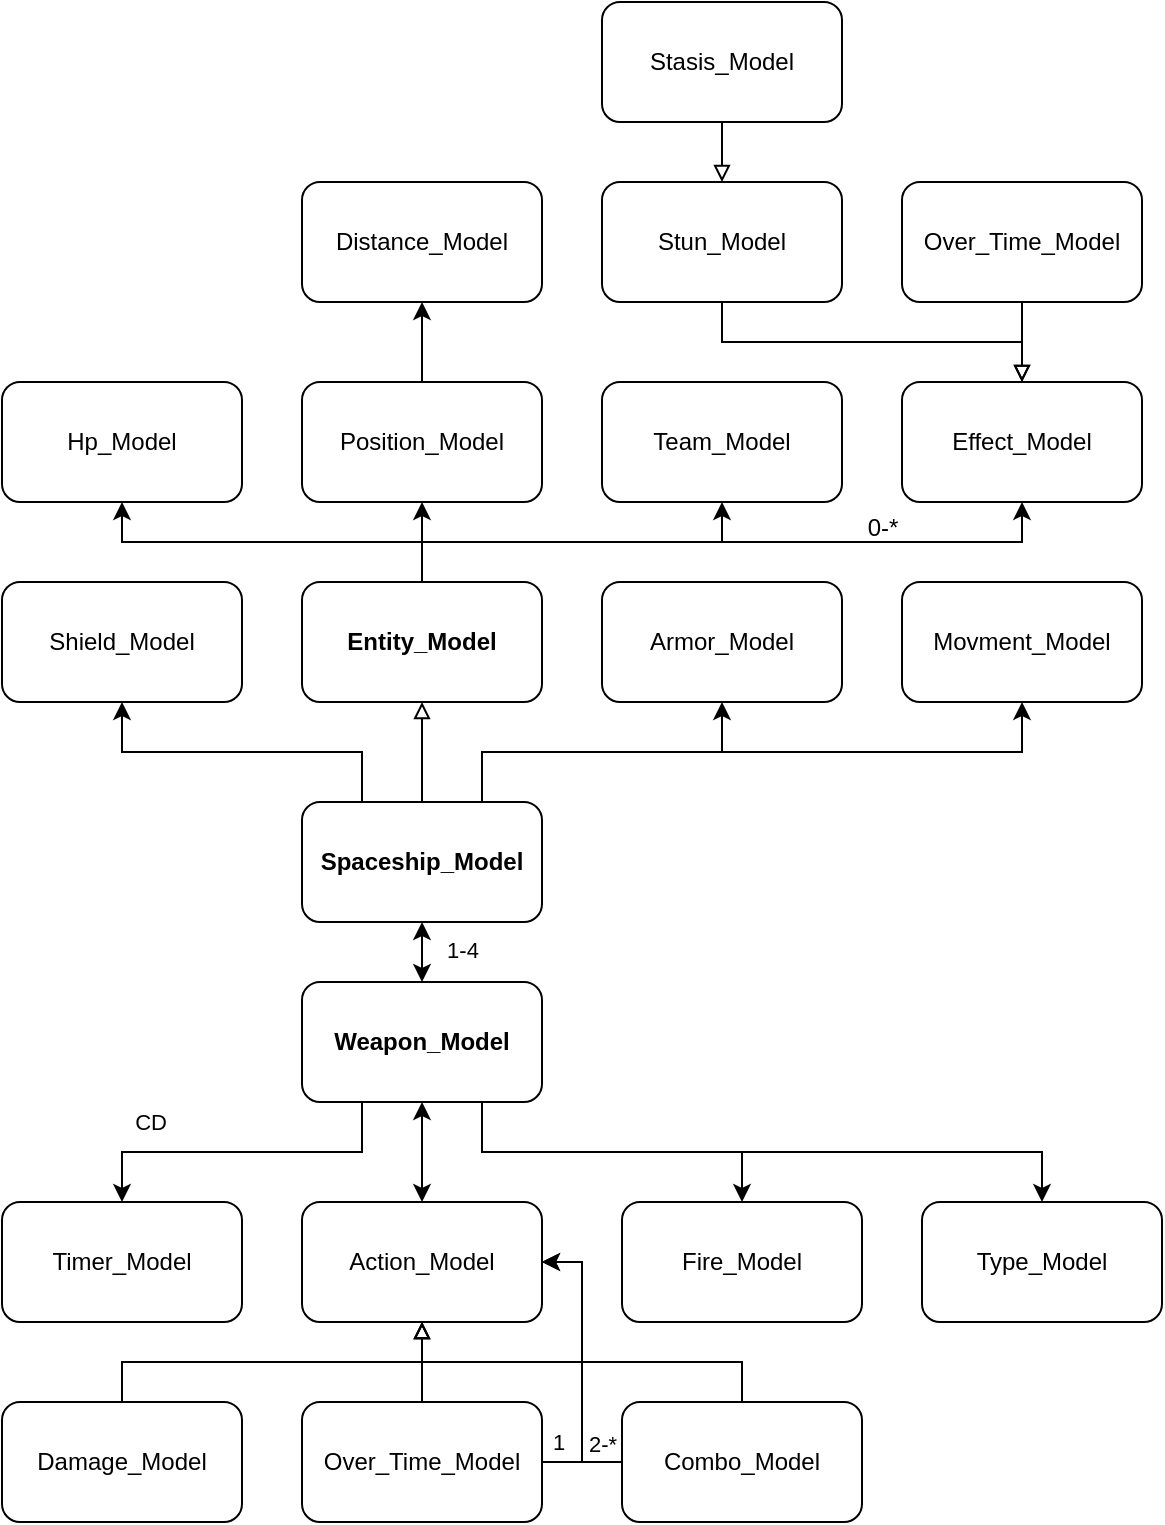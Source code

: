 <mxfile version="24.7.5">
  <diagram name="Page-1" id="HnwyvjEURP4HyZZewURH">
    <mxGraphModel dx="1158" dy="639" grid="1" gridSize="10" guides="1" tooltips="1" connect="1" arrows="1" fold="1" page="1" pageScale="1" pageWidth="850" pageHeight="1100" math="0" shadow="0">
      <root>
        <mxCell id="0" />
        <mxCell id="1" parent="0" />
        <mxCell id="73mF63VnfrHL32Zouw08-20" style="edgeStyle=orthogonalEdgeStyle;rounded=0;orthogonalLoop=1;jettySize=auto;html=1;exitX=0.5;exitY=1;exitDx=0;exitDy=0;entryX=0.5;entryY=0;entryDx=0;entryDy=0;startArrow=classic;startFill=1;" parent="1" source="73mF63VnfrHL32Zouw08-2" target="73mF63VnfrHL32Zouw08-13" edge="1">
          <mxGeometry relative="1" as="geometry" />
        </mxCell>
        <mxCell id="73mF63VnfrHL32Zouw08-21" value="1-4&lt;div&gt;&lt;br&gt;&lt;/div&gt;" style="edgeLabel;html=1;align=center;verticalAlign=middle;resizable=0;points=[];" parent="73mF63VnfrHL32Zouw08-20" vertex="1" connectable="0">
          <mxGeometry x="-0.374" relative="1" as="geometry">
            <mxPoint x="20" y="11" as="offset" />
          </mxGeometry>
        </mxCell>
        <mxCell id="73mF63VnfrHL32Zouw08-23" style="edgeStyle=orthogonalEdgeStyle;rounded=0;orthogonalLoop=1;jettySize=auto;html=1;exitX=0.25;exitY=0;exitDx=0;exitDy=0;entryX=0.5;entryY=1;entryDx=0;entryDy=0;" parent="1" source="73mF63VnfrHL32Zouw08-2" target="73mF63VnfrHL32Zouw08-12" edge="1">
          <mxGeometry relative="1" as="geometry" />
        </mxCell>
        <mxCell id="73mF63VnfrHL32Zouw08-24" style="edgeStyle=orthogonalEdgeStyle;rounded=0;orthogonalLoop=1;jettySize=auto;html=1;exitX=0.75;exitY=0;exitDx=0;exitDy=0;entryX=0.5;entryY=1;entryDx=0;entryDy=0;" parent="1" source="73mF63VnfrHL32Zouw08-2" target="73mF63VnfrHL32Zouw08-11" edge="1">
          <mxGeometry relative="1" as="geometry" />
        </mxCell>
        <mxCell id="73mF63VnfrHL32Zouw08-25" style="edgeStyle=orthogonalEdgeStyle;rounded=0;orthogonalLoop=1;jettySize=auto;html=1;exitX=0.5;exitY=0;exitDx=0;exitDy=0;entryX=0.5;entryY=1;entryDx=0;entryDy=0;endArrow=block;endFill=0;" parent="1" source="73mF63VnfrHL32Zouw08-2" target="73mF63VnfrHL32Zouw08-3" edge="1">
          <mxGeometry relative="1" as="geometry" />
        </mxCell>
        <mxCell id="idkshxeM3-236qNSYfwM-26" style="edgeStyle=orthogonalEdgeStyle;rounded=0;orthogonalLoop=1;jettySize=auto;html=1;exitX=0.75;exitY=0;exitDx=0;exitDy=0;entryX=0.5;entryY=1;entryDx=0;entryDy=0;" edge="1" parent="1" source="73mF63VnfrHL32Zouw08-2" target="idkshxeM3-236qNSYfwM-1">
          <mxGeometry relative="1" as="geometry" />
        </mxCell>
        <mxCell id="73mF63VnfrHL32Zouw08-2" value="&lt;b&gt;Spaceship_Model&lt;/b&gt;" style="rounded=1;whiteSpace=wrap;html=1;" parent="1" vertex="1">
          <mxGeometry x="340" y="570" width="120" height="60" as="geometry" />
        </mxCell>
        <mxCell id="73mF63VnfrHL32Zouw08-26" style="edgeStyle=orthogonalEdgeStyle;rounded=0;orthogonalLoop=1;jettySize=auto;html=1;exitX=0.5;exitY=0;exitDx=0;exitDy=0;entryX=0.5;entryY=1;entryDx=0;entryDy=0;" parent="1" source="73mF63VnfrHL32Zouw08-3" target="73mF63VnfrHL32Zouw08-5" edge="1">
          <mxGeometry relative="1" as="geometry" />
        </mxCell>
        <mxCell id="73mF63VnfrHL32Zouw08-27" style="edgeStyle=orthogonalEdgeStyle;rounded=0;orthogonalLoop=1;jettySize=auto;html=1;exitX=0.5;exitY=0;exitDx=0;exitDy=0;entryX=0.5;entryY=1;entryDx=0;entryDy=0;" parent="1" source="73mF63VnfrHL32Zouw08-3" target="73mF63VnfrHL32Zouw08-4" edge="1">
          <mxGeometry relative="1" as="geometry" />
        </mxCell>
        <mxCell id="73mF63VnfrHL32Zouw08-28" style="edgeStyle=orthogonalEdgeStyle;rounded=0;orthogonalLoop=1;jettySize=auto;html=1;exitX=0.5;exitY=0;exitDx=0;exitDy=0;entryX=0.5;entryY=1;entryDx=0;entryDy=0;" parent="1" source="73mF63VnfrHL32Zouw08-3" target="73mF63VnfrHL32Zouw08-6" edge="1">
          <mxGeometry relative="1" as="geometry" />
        </mxCell>
        <mxCell id="idkshxeM3-236qNSYfwM-12" style="edgeStyle=orthogonalEdgeStyle;rounded=0;orthogonalLoop=1;jettySize=auto;html=1;exitX=0.5;exitY=0;exitDx=0;exitDy=0;entryX=0.5;entryY=1;entryDx=0;entryDy=0;" edge="1" parent="1" source="73mF63VnfrHL32Zouw08-3" target="idkshxeM3-236qNSYfwM-10">
          <mxGeometry relative="1" as="geometry" />
        </mxCell>
        <mxCell id="73mF63VnfrHL32Zouw08-3" value="&lt;b&gt;Entity_Model&lt;/b&gt;" style="rounded=1;whiteSpace=wrap;html=1;" parent="1" vertex="1">
          <mxGeometry x="340" y="460" width="120" height="60" as="geometry" />
        </mxCell>
        <mxCell id="73mF63VnfrHL32Zouw08-4" value="Hp_Model" style="rounded=1;whiteSpace=wrap;html=1;" parent="1" vertex="1">
          <mxGeometry x="190" y="360" width="120" height="60" as="geometry" />
        </mxCell>
        <mxCell id="idkshxeM3-236qNSYfwM-15" style="edgeStyle=orthogonalEdgeStyle;rounded=0;orthogonalLoop=1;jettySize=auto;html=1;exitX=0.5;exitY=0;exitDx=0;exitDy=0;entryX=0.5;entryY=1;entryDx=0;entryDy=0;" edge="1" parent="1" source="73mF63VnfrHL32Zouw08-5" target="idkshxeM3-236qNSYfwM-14">
          <mxGeometry relative="1" as="geometry" />
        </mxCell>
        <mxCell id="73mF63VnfrHL32Zouw08-5" value="Position_Model" style="rounded=1;whiteSpace=wrap;html=1;" parent="1" vertex="1">
          <mxGeometry x="340" y="360" width="120" height="60" as="geometry" />
        </mxCell>
        <mxCell id="73mF63VnfrHL32Zouw08-6" value="Team_Model" style="rounded=1;whiteSpace=wrap;html=1;" parent="1" vertex="1">
          <mxGeometry x="490" y="360" width="120" height="60" as="geometry" />
        </mxCell>
        <mxCell id="73mF63VnfrHL32Zouw08-11" value="Armor_Model" style="rounded=1;whiteSpace=wrap;html=1;" parent="1" vertex="1">
          <mxGeometry x="490" y="460" width="120" height="60" as="geometry" />
        </mxCell>
        <mxCell id="73mF63VnfrHL32Zouw08-12" value="Shield_Model" style="rounded=1;whiteSpace=wrap;html=1;" parent="1" vertex="1">
          <mxGeometry x="190" y="460" width="120" height="60" as="geometry" />
        </mxCell>
        <mxCell id="73mF63VnfrHL32Zouw08-17" style="edgeStyle=orthogonalEdgeStyle;rounded=0;orthogonalLoop=1;jettySize=auto;html=1;exitX=0.25;exitY=1;exitDx=0;exitDy=0;" parent="1" source="73mF63VnfrHL32Zouw08-13" target="73mF63VnfrHL32Zouw08-14" edge="1">
          <mxGeometry relative="1" as="geometry" />
        </mxCell>
        <mxCell id="73mF63VnfrHL32Zouw08-18" value="CD" style="edgeLabel;html=1;align=center;verticalAlign=middle;resizable=0;points=[];" parent="73mF63VnfrHL32Zouw08-17" vertex="1" connectable="0">
          <mxGeometry x="-0.06" y="-1" relative="1" as="geometry">
            <mxPoint x="-51" y="-14" as="offset" />
          </mxGeometry>
        </mxCell>
        <mxCell id="73mF63VnfrHL32Zouw08-19" style="rounded=0;orthogonalLoop=1;jettySize=auto;html=1;exitX=0.5;exitY=1;exitDx=0;exitDy=0;entryX=0.5;entryY=0;entryDx=0;entryDy=0;startArrow=classic;startFill=1;" parent="1" source="73mF63VnfrHL32Zouw08-13" target="73mF63VnfrHL32Zouw08-15" edge="1">
          <mxGeometry relative="1" as="geometry" />
        </mxCell>
        <mxCell id="idkshxeM3-236qNSYfwM-5" style="edgeStyle=orthogonalEdgeStyle;rounded=0;orthogonalLoop=1;jettySize=auto;html=1;exitX=0.75;exitY=1;exitDx=0;exitDy=0;entryX=0.5;entryY=0;entryDx=0;entryDy=0;" edge="1" parent="1" source="73mF63VnfrHL32Zouw08-13" target="idkshxeM3-236qNSYfwM-4">
          <mxGeometry relative="1" as="geometry" />
        </mxCell>
        <mxCell id="idkshxeM3-236qNSYfwM-6" style="edgeStyle=orthogonalEdgeStyle;rounded=0;orthogonalLoop=1;jettySize=auto;html=1;exitX=0.75;exitY=1;exitDx=0;exitDy=0;entryX=0.5;entryY=0;entryDx=0;entryDy=0;" edge="1" parent="1" source="73mF63VnfrHL32Zouw08-13" target="73mF63VnfrHL32Zouw08-16">
          <mxGeometry relative="1" as="geometry" />
        </mxCell>
        <mxCell id="73mF63VnfrHL32Zouw08-13" value="&lt;b&gt;Weapon_Model&lt;/b&gt;" style="rounded=1;whiteSpace=wrap;html=1;" parent="1" vertex="1">
          <mxGeometry x="340" y="660" width="120" height="60" as="geometry" />
        </mxCell>
        <mxCell id="73mF63VnfrHL32Zouw08-14" value="Timer_Model" style="rounded=1;whiteSpace=wrap;html=1;" parent="1" vertex="1">
          <mxGeometry x="190" y="770" width="120" height="60" as="geometry" />
        </mxCell>
        <mxCell id="73mF63VnfrHL32Zouw08-15" value="Action_Model" style="rounded=1;whiteSpace=wrap;html=1;" parent="1" vertex="1">
          <mxGeometry x="340" y="770" width="120" height="60" as="geometry" />
        </mxCell>
        <mxCell id="73mF63VnfrHL32Zouw08-16" value="Fire_Model" style="rounded=1;whiteSpace=wrap;html=1;" parent="1" vertex="1">
          <mxGeometry x="500" y="770" width="120" height="60" as="geometry" />
        </mxCell>
        <mxCell id="idkshxeM3-236qNSYfwM-1" value="Movment_Model" style="rounded=1;whiteSpace=wrap;html=1;" vertex="1" parent="1">
          <mxGeometry x="640" y="460" width="120" height="60" as="geometry" />
        </mxCell>
        <mxCell id="idkshxeM3-236qNSYfwM-4" value="Type_Model" style="rounded=1;whiteSpace=wrap;html=1;" vertex="1" parent="1">
          <mxGeometry x="650" y="770" width="120" height="60" as="geometry" />
        </mxCell>
        <mxCell id="idkshxeM3-236qNSYfwM-10" value="Effect_Model" style="rounded=1;whiteSpace=wrap;html=1;" vertex="1" parent="1">
          <mxGeometry x="640" y="360" width="120" height="60" as="geometry" />
        </mxCell>
        <mxCell id="idkshxeM3-236qNSYfwM-13" value="0-*" style="text;html=1;align=center;verticalAlign=middle;resizable=0;points=[];autosize=1;strokeColor=none;fillColor=none;" vertex="1" parent="1">
          <mxGeometry x="610" y="418" width="40" height="30" as="geometry" />
        </mxCell>
        <mxCell id="idkshxeM3-236qNSYfwM-14" value="Distance_Model" style="rounded=1;whiteSpace=wrap;html=1;" vertex="1" parent="1">
          <mxGeometry x="340" y="260" width="120" height="60" as="geometry" />
        </mxCell>
        <mxCell id="idkshxeM3-236qNSYfwM-19" style="edgeStyle=orthogonalEdgeStyle;rounded=0;orthogonalLoop=1;jettySize=auto;html=1;exitX=0.5;exitY=0;exitDx=0;exitDy=0;entryX=0.5;entryY=1;entryDx=0;entryDy=0;endArrow=block;endFill=0;" edge="1" parent="1" source="idkshxeM3-236qNSYfwM-16" target="73mF63VnfrHL32Zouw08-15">
          <mxGeometry relative="1" as="geometry" />
        </mxCell>
        <mxCell id="idkshxeM3-236qNSYfwM-16" value="Damage_Model" style="rounded=1;whiteSpace=wrap;html=1;" vertex="1" parent="1">
          <mxGeometry x="190" y="870" width="120" height="60" as="geometry" />
        </mxCell>
        <mxCell id="idkshxeM3-236qNSYfwM-22" style="edgeStyle=orthogonalEdgeStyle;rounded=0;orthogonalLoop=1;jettySize=auto;html=1;exitX=1;exitY=0.5;exitDx=0;exitDy=0;entryX=1;entryY=0.5;entryDx=0;entryDy=0;" edge="1" parent="1" source="idkshxeM3-236qNSYfwM-17" target="73mF63VnfrHL32Zouw08-15">
          <mxGeometry relative="1" as="geometry" />
        </mxCell>
        <mxCell id="idkshxeM3-236qNSYfwM-27" value="1" style="edgeLabel;html=1;align=center;verticalAlign=middle;resizable=0;points=[];" vertex="1" connectable="0" parent="idkshxeM3-236qNSYfwM-22">
          <mxGeometry x="-0.895" y="2" relative="1" as="geometry">
            <mxPoint y="-8" as="offset" />
          </mxGeometry>
        </mxCell>
        <mxCell id="idkshxeM3-236qNSYfwM-17" value="Over_Time_Model" style="rounded=1;whiteSpace=wrap;html=1;" vertex="1" parent="1">
          <mxGeometry x="340" y="870" width="120" height="60" as="geometry" />
        </mxCell>
        <mxCell id="idkshxeM3-236qNSYfwM-23" style="edgeStyle=orthogonalEdgeStyle;rounded=0;orthogonalLoop=1;jettySize=auto;html=1;exitX=0;exitY=0.5;exitDx=0;exitDy=0;entryX=1;entryY=0.5;entryDx=0;entryDy=0;" edge="1" parent="1" source="idkshxeM3-236qNSYfwM-18" target="73mF63VnfrHL32Zouw08-15">
          <mxGeometry relative="1" as="geometry">
            <Array as="points">
              <mxPoint x="480" y="900" />
              <mxPoint x="480" y="800" />
            </Array>
          </mxGeometry>
        </mxCell>
        <mxCell id="idkshxeM3-236qNSYfwM-24" value="2-*" style="edgeLabel;html=1;align=center;verticalAlign=middle;resizable=0;points=[];" vertex="1" connectable="0" parent="idkshxeM3-236qNSYfwM-23">
          <mxGeometry x="-0.423" relative="1" as="geometry">
            <mxPoint x="10" y="11" as="offset" />
          </mxGeometry>
        </mxCell>
        <mxCell id="idkshxeM3-236qNSYfwM-18" value="Combo_Model" style="rounded=1;whiteSpace=wrap;html=1;" vertex="1" parent="1">
          <mxGeometry x="500" y="870" width="120" height="60" as="geometry" />
        </mxCell>
        <mxCell id="idkshxeM3-236qNSYfwM-20" style="edgeStyle=orthogonalEdgeStyle;rounded=0;orthogonalLoop=1;jettySize=auto;html=1;exitX=0.5;exitY=0;exitDx=0;exitDy=0;endArrow=block;endFill=0;" edge="1" parent="1" source="idkshxeM3-236qNSYfwM-17">
          <mxGeometry relative="1" as="geometry">
            <mxPoint x="260" y="880" as="sourcePoint" />
            <mxPoint x="400" y="830" as="targetPoint" />
          </mxGeometry>
        </mxCell>
        <mxCell id="idkshxeM3-236qNSYfwM-21" style="edgeStyle=orthogonalEdgeStyle;rounded=0;orthogonalLoop=1;jettySize=auto;html=1;exitX=0.5;exitY=0;exitDx=0;exitDy=0;entryX=0.5;entryY=1;entryDx=0;entryDy=0;endArrow=block;endFill=0;" edge="1" parent="1" source="idkshxeM3-236qNSYfwM-18" target="73mF63VnfrHL32Zouw08-15">
          <mxGeometry relative="1" as="geometry">
            <mxPoint x="270" y="890" as="sourcePoint" />
            <mxPoint x="420" y="850" as="targetPoint" />
          </mxGeometry>
        </mxCell>
        <mxCell id="idkshxeM3-236qNSYfwM-32" style="edgeStyle=orthogonalEdgeStyle;rounded=0;orthogonalLoop=1;jettySize=auto;html=1;exitX=0.5;exitY=1;exitDx=0;exitDy=0;entryX=0.5;entryY=0;entryDx=0;entryDy=0;endArrow=block;endFill=0;" edge="1" parent="1" source="idkshxeM3-236qNSYfwM-28" target="idkshxeM3-236qNSYfwM-10">
          <mxGeometry relative="1" as="geometry" />
        </mxCell>
        <mxCell id="idkshxeM3-236qNSYfwM-28" value="Stun_Model" style="rounded=1;whiteSpace=wrap;html=1;" vertex="1" parent="1">
          <mxGeometry x="490" y="260" width="120" height="60" as="geometry" />
        </mxCell>
        <mxCell id="idkshxeM3-236qNSYfwM-31" style="edgeStyle=orthogonalEdgeStyle;rounded=0;orthogonalLoop=1;jettySize=auto;html=1;exitX=0.5;exitY=1;exitDx=0;exitDy=0;entryX=0.5;entryY=0;entryDx=0;entryDy=0;endArrow=block;endFill=0;" edge="1" parent="1" source="idkshxeM3-236qNSYfwM-29" target="idkshxeM3-236qNSYfwM-10">
          <mxGeometry relative="1" as="geometry" />
        </mxCell>
        <mxCell id="idkshxeM3-236qNSYfwM-29" value="Over_Time_Model" style="rounded=1;whiteSpace=wrap;html=1;" vertex="1" parent="1">
          <mxGeometry x="640" y="260" width="120" height="60" as="geometry" />
        </mxCell>
        <mxCell id="idkshxeM3-236qNSYfwM-33" style="edgeStyle=orthogonalEdgeStyle;rounded=0;orthogonalLoop=1;jettySize=auto;html=1;exitX=0.5;exitY=1;exitDx=0;exitDy=0;entryX=0.5;entryY=0;entryDx=0;entryDy=0;endArrow=block;endFill=0;" edge="1" parent="1" source="idkshxeM3-236qNSYfwM-30" target="idkshxeM3-236qNSYfwM-28">
          <mxGeometry relative="1" as="geometry" />
        </mxCell>
        <mxCell id="idkshxeM3-236qNSYfwM-30" value="Stasis_Model" style="rounded=1;whiteSpace=wrap;html=1;" vertex="1" parent="1">
          <mxGeometry x="490" y="170" width="120" height="60" as="geometry" />
        </mxCell>
      </root>
    </mxGraphModel>
  </diagram>
</mxfile>
